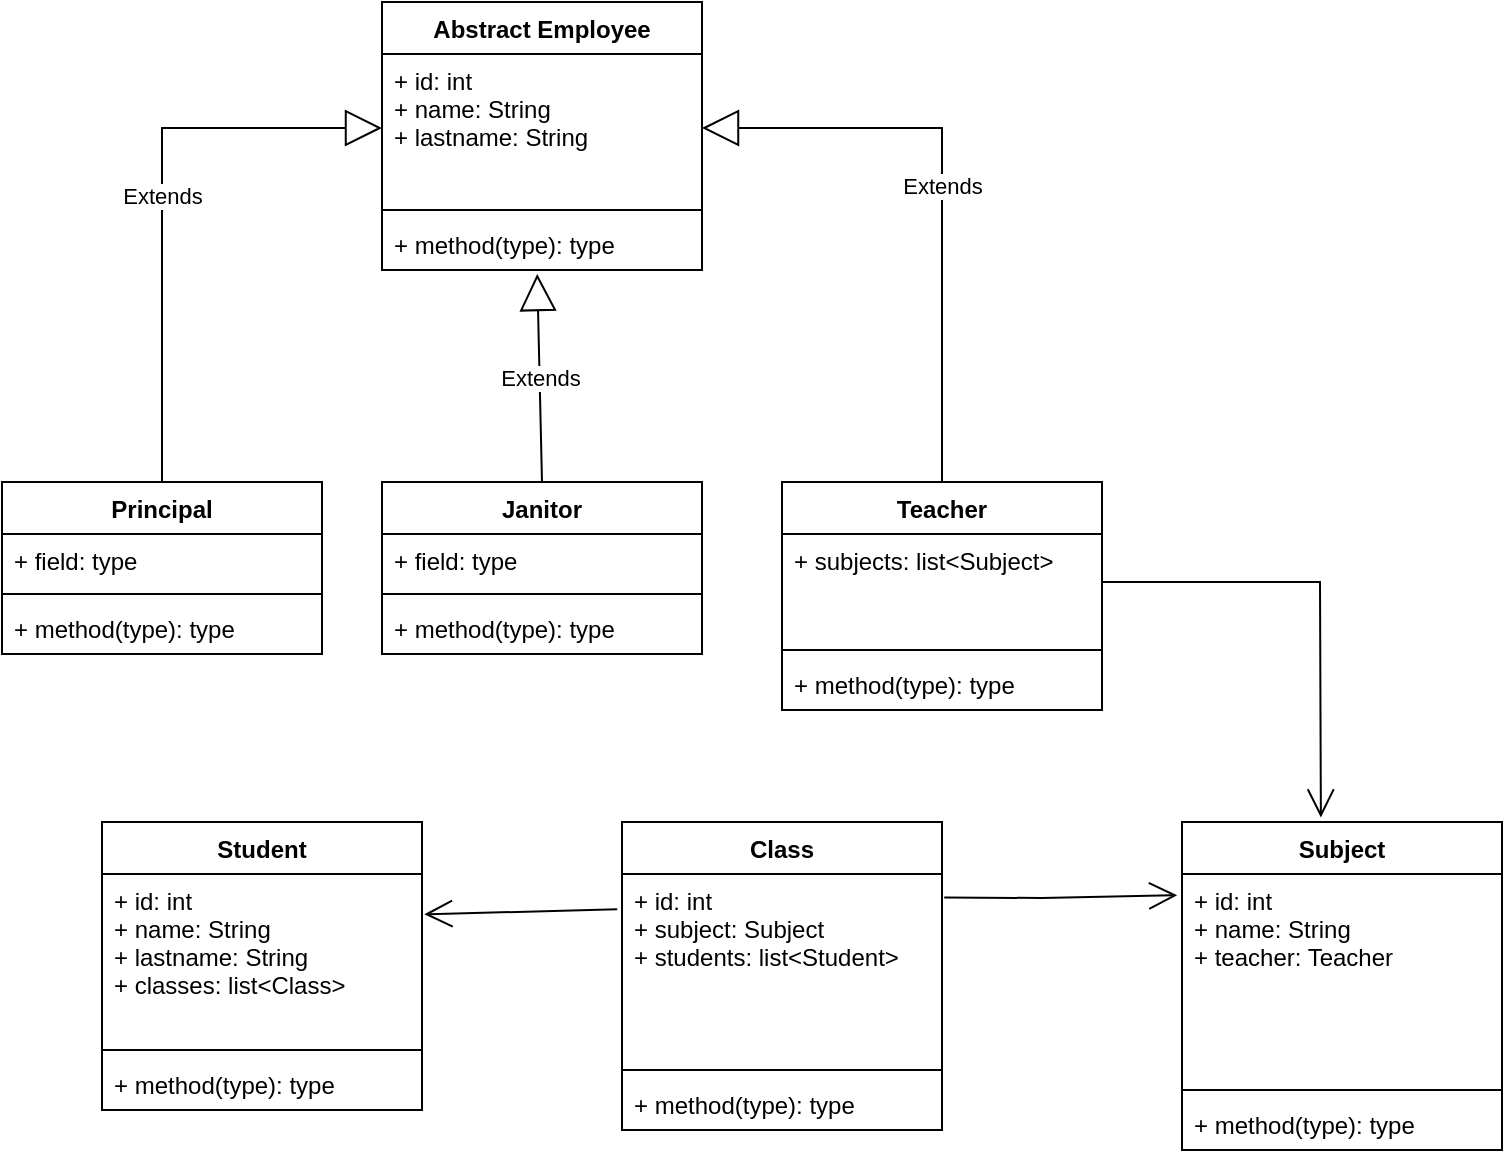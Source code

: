 <mxfile version="17.4.2" type="github">
  <diagram id="6AN_cO40GWESGTeyeJxN" name="Page-1">
    <mxGraphModel dx="920" dy="494" grid="1" gridSize="10" guides="1" tooltips="1" connect="1" arrows="1" fold="1" page="1" pageScale="1" pageWidth="827" pageHeight="1169" math="0" shadow="0">
      <root>
        <mxCell id="0" />
        <mxCell id="1" parent="0" />
        <mxCell id="7ud-lGu6QX58xXRVe8F9-2" value="Abstract Employee" style="swimlane;fontStyle=1;align=center;verticalAlign=top;childLayout=stackLayout;horizontal=1;startSize=26;horizontalStack=0;resizeParent=1;resizeParentMax=0;resizeLast=0;collapsible=1;marginBottom=0;" vertex="1" parent="1">
          <mxGeometry x="200" y="30" width="160" height="134" as="geometry" />
        </mxCell>
        <mxCell id="7ud-lGu6QX58xXRVe8F9-3" value="+ id: int&#xa;+ name: String&#xa;+ lastname: String" style="text;strokeColor=none;fillColor=none;align=left;verticalAlign=top;spacingLeft=4;spacingRight=4;overflow=hidden;rotatable=0;points=[[0,0.5],[1,0.5]];portConstraint=eastwest;" vertex="1" parent="7ud-lGu6QX58xXRVe8F9-2">
          <mxGeometry y="26" width="160" height="74" as="geometry" />
        </mxCell>
        <mxCell id="7ud-lGu6QX58xXRVe8F9-4" value="" style="line;strokeWidth=1;fillColor=none;align=left;verticalAlign=middle;spacingTop=-1;spacingLeft=3;spacingRight=3;rotatable=0;labelPosition=right;points=[];portConstraint=eastwest;" vertex="1" parent="7ud-lGu6QX58xXRVe8F9-2">
          <mxGeometry y="100" width="160" height="8" as="geometry" />
        </mxCell>
        <mxCell id="7ud-lGu6QX58xXRVe8F9-5" value="+ method(type): type" style="text;strokeColor=none;fillColor=none;align=left;verticalAlign=top;spacingLeft=4;spacingRight=4;overflow=hidden;rotatable=0;points=[[0,0.5],[1,0.5]];portConstraint=eastwest;" vertex="1" parent="7ud-lGu6QX58xXRVe8F9-2">
          <mxGeometry y="108" width="160" height="26" as="geometry" />
        </mxCell>
        <mxCell id="7ud-lGu6QX58xXRVe8F9-6" value="Principal" style="swimlane;fontStyle=1;align=center;verticalAlign=top;childLayout=stackLayout;horizontal=1;startSize=26;horizontalStack=0;resizeParent=1;resizeParentMax=0;resizeLast=0;collapsible=1;marginBottom=0;" vertex="1" parent="1">
          <mxGeometry x="10" y="270" width="160" height="86" as="geometry" />
        </mxCell>
        <mxCell id="7ud-lGu6QX58xXRVe8F9-7" value="+ field: type" style="text;strokeColor=none;fillColor=none;align=left;verticalAlign=top;spacingLeft=4;spacingRight=4;overflow=hidden;rotatable=0;points=[[0,0.5],[1,0.5]];portConstraint=eastwest;" vertex="1" parent="7ud-lGu6QX58xXRVe8F9-6">
          <mxGeometry y="26" width="160" height="26" as="geometry" />
        </mxCell>
        <mxCell id="7ud-lGu6QX58xXRVe8F9-8" value="" style="line;strokeWidth=1;fillColor=none;align=left;verticalAlign=middle;spacingTop=-1;spacingLeft=3;spacingRight=3;rotatable=0;labelPosition=right;points=[];portConstraint=eastwest;" vertex="1" parent="7ud-lGu6QX58xXRVe8F9-6">
          <mxGeometry y="52" width="160" height="8" as="geometry" />
        </mxCell>
        <mxCell id="7ud-lGu6QX58xXRVe8F9-9" value="+ method(type): type" style="text;strokeColor=none;fillColor=none;align=left;verticalAlign=top;spacingLeft=4;spacingRight=4;overflow=hidden;rotatable=0;points=[[0,0.5],[1,0.5]];portConstraint=eastwest;" vertex="1" parent="7ud-lGu6QX58xXRVe8F9-6">
          <mxGeometry y="60" width="160" height="26" as="geometry" />
        </mxCell>
        <mxCell id="7ud-lGu6QX58xXRVe8F9-10" value="Janitor" style="swimlane;fontStyle=1;align=center;verticalAlign=top;childLayout=stackLayout;horizontal=1;startSize=26;horizontalStack=0;resizeParent=1;resizeParentMax=0;resizeLast=0;collapsible=1;marginBottom=0;" vertex="1" parent="1">
          <mxGeometry x="200" y="270" width="160" height="86" as="geometry" />
        </mxCell>
        <mxCell id="7ud-lGu6QX58xXRVe8F9-11" value="+ field: type" style="text;strokeColor=none;fillColor=none;align=left;verticalAlign=top;spacingLeft=4;spacingRight=4;overflow=hidden;rotatable=0;points=[[0,0.5],[1,0.5]];portConstraint=eastwest;" vertex="1" parent="7ud-lGu6QX58xXRVe8F9-10">
          <mxGeometry y="26" width="160" height="26" as="geometry" />
        </mxCell>
        <mxCell id="7ud-lGu6QX58xXRVe8F9-12" value="" style="line;strokeWidth=1;fillColor=none;align=left;verticalAlign=middle;spacingTop=-1;spacingLeft=3;spacingRight=3;rotatable=0;labelPosition=right;points=[];portConstraint=eastwest;" vertex="1" parent="7ud-lGu6QX58xXRVe8F9-10">
          <mxGeometry y="52" width="160" height="8" as="geometry" />
        </mxCell>
        <mxCell id="7ud-lGu6QX58xXRVe8F9-13" value="+ method(type): type" style="text;strokeColor=none;fillColor=none;align=left;verticalAlign=top;spacingLeft=4;spacingRight=4;overflow=hidden;rotatable=0;points=[[0,0.5],[1,0.5]];portConstraint=eastwest;" vertex="1" parent="7ud-lGu6QX58xXRVe8F9-10">
          <mxGeometry y="60" width="160" height="26" as="geometry" />
        </mxCell>
        <mxCell id="7ud-lGu6QX58xXRVe8F9-14" value="Teacher" style="swimlane;fontStyle=1;align=center;verticalAlign=top;childLayout=stackLayout;horizontal=1;startSize=26;horizontalStack=0;resizeParent=1;resizeParentMax=0;resizeLast=0;collapsible=1;marginBottom=0;" vertex="1" parent="1">
          <mxGeometry x="400" y="270" width="160" height="114" as="geometry" />
        </mxCell>
        <mxCell id="7ud-lGu6QX58xXRVe8F9-15" value="+ subjects: list&lt;Subject&gt;" style="text;strokeColor=none;fillColor=none;align=left;verticalAlign=top;spacingLeft=4;spacingRight=4;overflow=hidden;rotatable=0;points=[[0,0.5],[1,0.5]];portConstraint=eastwest;" vertex="1" parent="7ud-lGu6QX58xXRVe8F9-14">
          <mxGeometry y="26" width="160" height="54" as="geometry" />
        </mxCell>
        <mxCell id="7ud-lGu6QX58xXRVe8F9-16" value="" style="line;strokeWidth=1;fillColor=none;align=left;verticalAlign=middle;spacingTop=-1;spacingLeft=3;spacingRight=3;rotatable=0;labelPosition=right;points=[];portConstraint=eastwest;" vertex="1" parent="7ud-lGu6QX58xXRVe8F9-14">
          <mxGeometry y="80" width="160" height="8" as="geometry" />
        </mxCell>
        <mxCell id="7ud-lGu6QX58xXRVe8F9-17" value="+ method(type): type" style="text;strokeColor=none;fillColor=none;align=left;verticalAlign=top;spacingLeft=4;spacingRight=4;overflow=hidden;rotatable=0;points=[[0,0.5],[1,0.5]];portConstraint=eastwest;" vertex="1" parent="7ud-lGu6QX58xXRVe8F9-14">
          <mxGeometry y="88" width="160" height="26" as="geometry" />
        </mxCell>
        <mxCell id="7ud-lGu6QX58xXRVe8F9-18" value="Student" style="swimlane;fontStyle=1;align=center;verticalAlign=top;childLayout=stackLayout;horizontal=1;startSize=26;horizontalStack=0;resizeParent=1;resizeParentMax=0;resizeLast=0;collapsible=1;marginBottom=0;" vertex="1" parent="1">
          <mxGeometry x="60" y="440" width="160" height="144" as="geometry" />
        </mxCell>
        <mxCell id="7ud-lGu6QX58xXRVe8F9-19" value="+ id: int&#xa;+ name: String&#xa;+ lastname: String&#xa;+ classes: list&lt;Class&gt;" style="text;strokeColor=none;fillColor=none;align=left;verticalAlign=top;spacingLeft=4;spacingRight=4;overflow=hidden;rotatable=0;points=[[0,0.5],[1,0.5]];portConstraint=eastwest;" vertex="1" parent="7ud-lGu6QX58xXRVe8F9-18">
          <mxGeometry y="26" width="160" height="84" as="geometry" />
        </mxCell>
        <mxCell id="7ud-lGu6QX58xXRVe8F9-20" value="" style="line;strokeWidth=1;fillColor=none;align=left;verticalAlign=middle;spacingTop=-1;spacingLeft=3;spacingRight=3;rotatable=0;labelPosition=right;points=[];portConstraint=eastwest;" vertex="1" parent="7ud-lGu6QX58xXRVe8F9-18">
          <mxGeometry y="110" width="160" height="8" as="geometry" />
        </mxCell>
        <mxCell id="7ud-lGu6QX58xXRVe8F9-21" value="+ method(type): type" style="text;strokeColor=none;fillColor=none;align=left;verticalAlign=top;spacingLeft=4;spacingRight=4;overflow=hidden;rotatable=0;points=[[0,0.5],[1,0.5]];portConstraint=eastwest;" vertex="1" parent="7ud-lGu6QX58xXRVe8F9-18">
          <mxGeometry y="118" width="160" height="26" as="geometry" />
        </mxCell>
        <mxCell id="7ud-lGu6QX58xXRVe8F9-22" value="Subject" style="swimlane;fontStyle=1;align=center;verticalAlign=top;childLayout=stackLayout;horizontal=1;startSize=26;horizontalStack=0;resizeParent=1;resizeParentMax=0;resizeLast=0;collapsible=1;marginBottom=0;" vertex="1" parent="1">
          <mxGeometry x="600" y="440" width="160" height="164" as="geometry" />
        </mxCell>
        <mxCell id="7ud-lGu6QX58xXRVe8F9-23" value="+ id: int&#xa;+ name: String&#xa;+ teacher: Teacher" style="text;strokeColor=none;fillColor=none;align=left;verticalAlign=top;spacingLeft=4;spacingRight=4;overflow=hidden;rotatable=0;points=[[0,0.5],[1,0.5]];portConstraint=eastwest;" vertex="1" parent="7ud-lGu6QX58xXRVe8F9-22">
          <mxGeometry y="26" width="160" height="104" as="geometry" />
        </mxCell>
        <mxCell id="7ud-lGu6QX58xXRVe8F9-24" value="" style="line;strokeWidth=1;fillColor=none;align=left;verticalAlign=middle;spacingTop=-1;spacingLeft=3;spacingRight=3;rotatable=0;labelPosition=right;points=[];portConstraint=eastwest;" vertex="1" parent="7ud-lGu6QX58xXRVe8F9-22">
          <mxGeometry y="130" width="160" height="8" as="geometry" />
        </mxCell>
        <mxCell id="7ud-lGu6QX58xXRVe8F9-25" value="+ method(type): type" style="text;strokeColor=none;fillColor=none;align=left;verticalAlign=top;spacingLeft=4;spacingRight=4;overflow=hidden;rotatable=0;points=[[0,0.5],[1,0.5]];portConstraint=eastwest;" vertex="1" parent="7ud-lGu6QX58xXRVe8F9-22">
          <mxGeometry y="138" width="160" height="26" as="geometry" />
        </mxCell>
        <mxCell id="7ud-lGu6QX58xXRVe8F9-26" value="Class" style="swimlane;fontStyle=1;align=center;verticalAlign=top;childLayout=stackLayout;horizontal=1;startSize=26;horizontalStack=0;resizeParent=1;resizeParentMax=0;resizeLast=0;collapsible=1;marginBottom=0;" vertex="1" parent="1">
          <mxGeometry x="320" y="440" width="160" height="154" as="geometry" />
        </mxCell>
        <mxCell id="7ud-lGu6QX58xXRVe8F9-27" value="+ id: int&#xa;+ subject: Subject&#xa;+ students: list&lt;Student&gt;&#xa;" style="text;strokeColor=none;fillColor=none;align=left;verticalAlign=top;spacingLeft=4;spacingRight=4;overflow=hidden;rotatable=0;points=[[0,0.5],[1,0.5]];portConstraint=eastwest;" vertex="1" parent="7ud-lGu6QX58xXRVe8F9-26">
          <mxGeometry y="26" width="160" height="94" as="geometry" />
        </mxCell>
        <mxCell id="7ud-lGu6QX58xXRVe8F9-28" value="" style="line;strokeWidth=1;fillColor=none;align=left;verticalAlign=middle;spacingTop=-1;spacingLeft=3;spacingRight=3;rotatable=0;labelPosition=right;points=[];portConstraint=eastwest;" vertex="1" parent="7ud-lGu6QX58xXRVe8F9-26">
          <mxGeometry y="120" width="160" height="8" as="geometry" />
        </mxCell>
        <mxCell id="7ud-lGu6QX58xXRVe8F9-29" value="+ method(type): type" style="text;strokeColor=none;fillColor=none;align=left;verticalAlign=top;spacingLeft=4;spacingRight=4;overflow=hidden;rotatable=0;points=[[0,0.5],[1,0.5]];portConstraint=eastwest;" vertex="1" parent="7ud-lGu6QX58xXRVe8F9-26">
          <mxGeometry y="128" width="160" height="26" as="geometry" />
        </mxCell>
        <mxCell id="7ud-lGu6QX58xXRVe8F9-30" value="Extends" style="endArrow=block;endSize=16;endFill=0;html=1;rounded=0;entryX=0;entryY=0.5;entryDx=0;entryDy=0;exitX=0.5;exitY=0;exitDx=0;exitDy=0;" edge="1" parent="1" source="7ud-lGu6QX58xXRVe8F9-6" target="7ud-lGu6QX58xXRVe8F9-3">
          <mxGeometry width="160" relative="1" as="geometry">
            <mxPoint x="50" y="130" as="sourcePoint" />
            <mxPoint x="210" y="130" as="targetPoint" />
            <Array as="points">
              <mxPoint x="90" y="93" />
            </Array>
          </mxGeometry>
        </mxCell>
        <mxCell id="7ud-lGu6QX58xXRVe8F9-31" value="Extends" style="endArrow=block;endSize=16;endFill=0;html=1;rounded=0;entryX=1;entryY=0.5;entryDx=0;entryDy=0;exitX=0.5;exitY=0;exitDx=0;exitDy=0;" edge="1" parent="1" source="7ud-lGu6QX58xXRVe8F9-14" target="7ud-lGu6QX58xXRVe8F9-3">
          <mxGeometry width="160" relative="1" as="geometry">
            <mxPoint x="110" y="200" as="sourcePoint" />
            <mxPoint x="210" y="103" as="targetPoint" />
            <Array as="points">
              <mxPoint x="480" y="93" />
            </Array>
          </mxGeometry>
        </mxCell>
        <mxCell id="7ud-lGu6QX58xXRVe8F9-33" value="Extends" style="endArrow=block;endSize=16;endFill=0;html=1;rounded=0;entryX=0.485;entryY=1.077;entryDx=0;entryDy=0;exitX=0.5;exitY=0;exitDx=0;exitDy=0;entryPerimeter=0;" edge="1" parent="1" source="7ud-lGu6QX58xXRVe8F9-10" target="7ud-lGu6QX58xXRVe8F9-5">
          <mxGeometry width="160" relative="1" as="geometry">
            <mxPoint x="490" y="240" as="sourcePoint" />
            <mxPoint x="370" y="103" as="targetPoint" />
            <Array as="points" />
          </mxGeometry>
        </mxCell>
        <mxCell id="7ud-lGu6QX58xXRVe8F9-38" value="" style="endArrow=open;endFill=1;endSize=12;html=1;rounded=0;entryX=0.434;entryY=-0.014;entryDx=0;entryDy=0;entryPerimeter=0;" edge="1" parent="1" target="7ud-lGu6QX58xXRVe8F9-22">
          <mxGeometry width="160" relative="1" as="geometry">
            <mxPoint x="560" y="320" as="sourcePoint" />
            <mxPoint x="720" y="320" as="targetPoint" />
            <Array as="points">
              <mxPoint x="669" y="320" />
            </Array>
          </mxGeometry>
        </mxCell>
        <mxCell id="7ud-lGu6QX58xXRVe8F9-39" value="" style="endArrow=open;endFill=1;endSize=12;html=1;rounded=0;entryX=-0.015;entryY=0.102;entryDx=0;entryDy=0;entryPerimeter=0;exitX=1.007;exitY=0.125;exitDx=0;exitDy=0;exitPerimeter=0;" edge="1" parent="1" source="7ud-lGu6QX58xXRVe8F9-27" target="7ud-lGu6QX58xXRVe8F9-23">
          <mxGeometry width="160" relative="1" as="geometry">
            <mxPoint x="570" y="330" as="sourcePoint" />
            <mxPoint x="679.44" y="447.704" as="targetPoint" />
            <Array as="points">
              <mxPoint x="530" y="478" />
            </Array>
          </mxGeometry>
        </mxCell>
        <mxCell id="7ud-lGu6QX58xXRVe8F9-40" value="" style="endArrow=open;endFill=1;endSize=12;html=1;rounded=0;entryX=1.007;entryY=0.24;entryDx=0;entryDy=0;exitX=-0.015;exitY=0.188;exitDx=0;exitDy=0;exitPerimeter=0;entryPerimeter=0;" edge="1" parent="1" source="7ud-lGu6QX58xXRVe8F9-27" target="7ud-lGu6QX58xXRVe8F9-19">
          <mxGeometry width="160" relative="1" as="geometry">
            <mxPoint x="491.12" y="487.75" as="sourcePoint" />
            <mxPoint x="607.6" y="486.608" as="targetPoint" />
            <Array as="points" />
          </mxGeometry>
        </mxCell>
      </root>
    </mxGraphModel>
  </diagram>
</mxfile>
